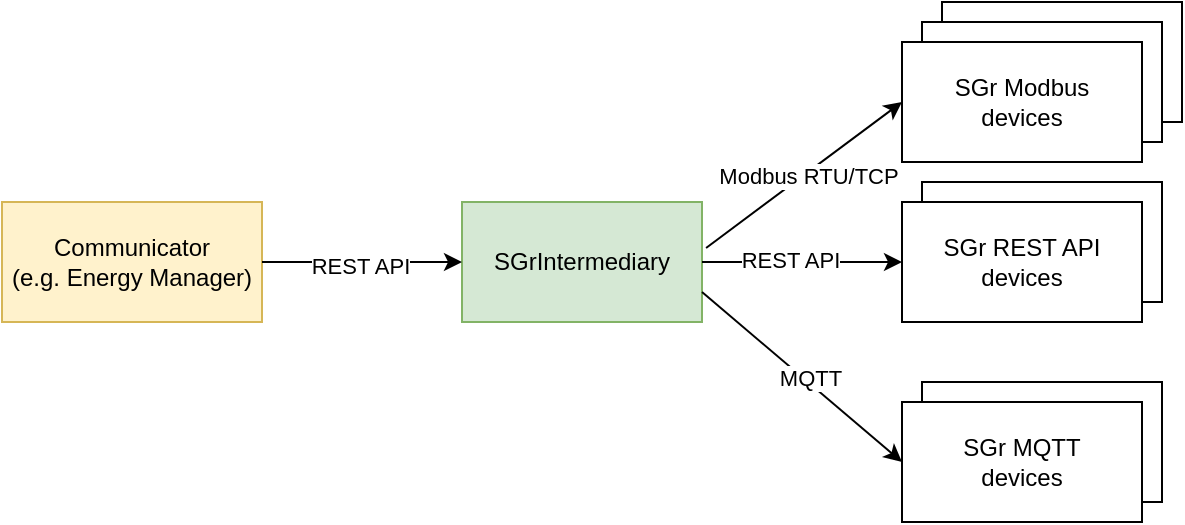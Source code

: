 <mxfile version="24.7.8">
  <diagram name="Page-1" id="1N5gd0zyu7HPZBzKFJsB">
    <mxGraphModel dx="1102" dy="892" grid="1" gridSize="10" guides="1" tooltips="1" connect="1" arrows="1" fold="1" page="1" pageScale="1" pageWidth="850" pageHeight="1100" math="0" shadow="0">
      <root>
        <mxCell id="0" />
        <mxCell id="1" parent="0" />
        <mxCell id="0-FZkDZrjK6CXhMYPJxJ-13" value="" style="rounded=0;whiteSpace=wrap;html=1;" vertex="1" parent="1">
          <mxGeometry x="500" y="180" width="120" height="60" as="geometry" />
        </mxCell>
        <mxCell id="0-FZkDZrjK6CXhMYPJxJ-12" value="" style="rounded=0;whiteSpace=wrap;html=1;" vertex="1" parent="1">
          <mxGeometry x="490" y="370" width="120" height="60" as="geometry" />
        </mxCell>
        <mxCell id="0-FZkDZrjK6CXhMYPJxJ-10" value="" style="rounded=0;whiteSpace=wrap;html=1;" vertex="1" parent="1">
          <mxGeometry x="490" y="270" width="120" height="60" as="geometry" />
        </mxCell>
        <mxCell id="0-FZkDZrjK6CXhMYPJxJ-11" value="" style="rounded=0;whiteSpace=wrap;html=1;" vertex="1" parent="1">
          <mxGeometry x="490" y="190" width="120" height="60" as="geometry" />
        </mxCell>
        <mxCell id="0-FZkDZrjK6CXhMYPJxJ-1" value="Communicator&lt;div&gt;(e.g. Energy Manager)&lt;/div&gt;" style="rounded=0;whiteSpace=wrap;html=1;fillColor=#fff2cc;strokeColor=#d6b656;" vertex="1" parent="1">
          <mxGeometry x="30" y="280" width="130" height="60" as="geometry" />
        </mxCell>
        <mxCell id="0-FZkDZrjK6CXhMYPJxJ-2" value="SGrIntermediary" style="rounded=0;whiteSpace=wrap;html=1;fillColor=#d5e8d4;strokeColor=#82b366;" vertex="1" parent="1">
          <mxGeometry x="260" y="280" width="120" height="60" as="geometry" />
        </mxCell>
        <mxCell id="0-FZkDZrjK6CXhMYPJxJ-3" value="SGr Modbus&lt;div&gt;devices&lt;/div&gt;" style="rounded=0;whiteSpace=wrap;html=1;" vertex="1" parent="1">
          <mxGeometry x="480" y="200" width="120" height="60" as="geometry" />
        </mxCell>
        <mxCell id="0-FZkDZrjK6CXhMYPJxJ-4" value="SGr REST API&lt;div&gt;devices&lt;/div&gt;" style="rounded=0;whiteSpace=wrap;html=1;" vertex="1" parent="1">
          <mxGeometry x="480" y="280" width="120" height="60" as="geometry" />
        </mxCell>
        <mxCell id="0-FZkDZrjK6CXhMYPJxJ-5" value="SGr MQTT&lt;div&gt;devices&lt;/div&gt;" style="rounded=0;whiteSpace=wrap;html=1;" vertex="1" parent="1">
          <mxGeometry x="480" y="380" width="120" height="60" as="geometry" />
        </mxCell>
        <mxCell id="0-FZkDZrjK6CXhMYPJxJ-6" value="" style="endArrow=classic;html=1;rounded=0;exitX=1;exitY=0.5;exitDx=0;exitDy=0;entryX=0;entryY=0.5;entryDx=0;entryDy=0;" edge="1" parent="1" source="0-FZkDZrjK6CXhMYPJxJ-1" target="0-FZkDZrjK6CXhMYPJxJ-2">
          <mxGeometry width="50" height="50" relative="1" as="geometry">
            <mxPoint x="400" y="480" as="sourcePoint" />
            <mxPoint x="450" y="430" as="targetPoint" />
          </mxGeometry>
        </mxCell>
        <mxCell id="0-FZkDZrjK6CXhMYPJxJ-18" value="REST API" style="edgeLabel;html=1;align=center;verticalAlign=middle;resizable=0;points=[];" vertex="1" connectable="0" parent="0-FZkDZrjK6CXhMYPJxJ-6">
          <mxGeometry x="-0.02" y="-2" relative="1" as="geometry">
            <mxPoint as="offset" />
          </mxGeometry>
        </mxCell>
        <mxCell id="0-FZkDZrjK6CXhMYPJxJ-7" value="" style="endArrow=classic;html=1;rounded=0;exitX=1.017;exitY=0.383;exitDx=0;exitDy=0;exitPerimeter=0;" edge="1" parent="1" source="0-FZkDZrjK6CXhMYPJxJ-2">
          <mxGeometry width="50" height="50" relative="1" as="geometry">
            <mxPoint x="430" y="280" as="sourcePoint" />
            <mxPoint x="480" y="230" as="targetPoint" />
          </mxGeometry>
        </mxCell>
        <mxCell id="0-FZkDZrjK6CXhMYPJxJ-14" value="Modbus RTU/TCP" style="edgeLabel;html=1;align=center;verticalAlign=middle;resizable=0;points=[];" vertex="1" connectable="0" parent="0-FZkDZrjK6CXhMYPJxJ-7">
          <mxGeometry x="-0.018" relative="1" as="geometry">
            <mxPoint x="3" as="offset" />
          </mxGeometry>
        </mxCell>
        <mxCell id="0-FZkDZrjK6CXhMYPJxJ-8" value="" style="endArrow=classic;html=1;rounded=0;" edge="1" parent="1" target="0-FZkDZrjK6CXhMYPJxJ-4">
          <mxGeometry width="50" height="50" relative="1" as="geometry">
            <mxPoint x="380" y="310" as="sourcePoint" />
            <mxPoint x="430" y="260" as="targetPoint" />
          </mxGeometry>
        </mxCell>
        <mxCell id="0-FZkDZrjK6CXhMYPJxJ-15" value="REST API" style="edgeLabel;html=1;align=center;verticalAlign=middle;resizable=0;points=[];" vertex="1" connectable="0" parent="0-FZkDZrjK6CXhMYPJxJ-8">
          <mxGeometry x="-0.12" y="1" relative="1" as="geometry">
            <mxPoint as="offset" />
          </mxGeometry>
        </mxCell>
        <mxCell id="0-FZkDZrjK6CXhMYPJxJ-9" value="" style="endArrow=classic;html=1;rounded=0;exitX=1;exitY=0.75;exitDx=0;exitDy=0;entryX=0;entryY=0.5;entryDx=0;entryDy=0;" edge="1" parent="1" source="0-FZkDZrjK6CXhMYPJxJ-2" target="0-FZkDZrjK6CXhMYPJxJ-5">
          <mxGeometry width="50" height="50" relative="1" as="geometry">
            <mxPoint x="310" y="480" as="sourcePoint" />
            <mxPoint x="360" y="430" as="targetPoint" />
          </mxGeometry>
        </mxCell>
        <mxCell id="0-FZkDZrjK6CXhMYPJxJ-16" value="MQTT" style="edgeLabel;html=1;align=center;verticalAlign=middle;resizable=0;points=[];" vertex="1" connectable="0" parent="0-FZkDZrjK6CXhMYPJxJ-9">
          <mxGeometry x="0.061" y="1" relative="1" as="geometry">
            <mxPoint y="-1" as="offset" />
          </mxGeometry>
        </mxCell>
      </root>
    </mxGraphModel>
  </diagram>
</mxfile>
